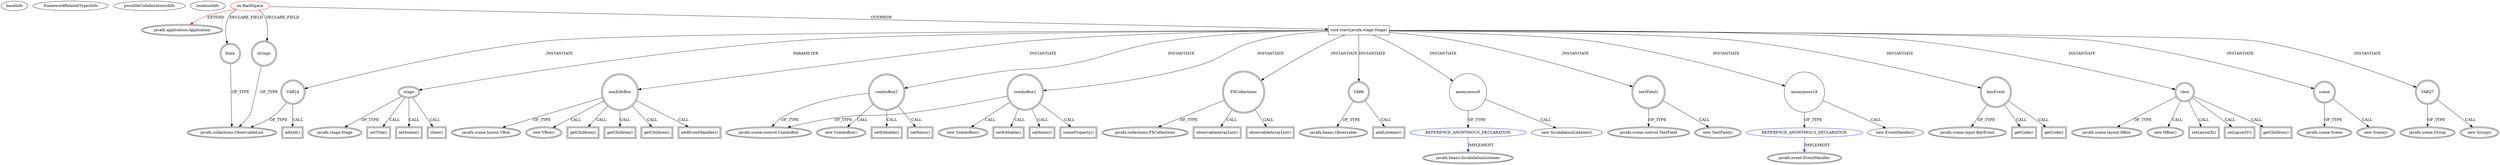digraph {
baseInfo[graphId=632,category="extension_graph",isAnonymous=false,possibleRelation=true]
frameworkRelatedTypesInfo[0="javafx.application.Application"]
possibleCollaborationsInfo[0="632~OVERRIDING_METHOD_DECLARATION-INSTANTIATION-~javafx.application.Application ~javafx.event.EventHandler ~false~true",1="632~OVERRIDING_METHOD_DECLARATION-INSTANTIATION-~javafx.application.Application ~javafx.beans.InvalidationListener ~false~true"]
locationInfo[projectName="Johnmalc-JavaFX",filePath="/Johnmalc-JavaFX/JavaFX-master/src/ex/BackSpace.java",contextSignature="BackSpace",graphId="632"]
0[label="ex.BackSpace",vertexType="ROOT_CLIENT_CLASS_DECLARATION",isFrameworkType=false,color=red]
1[label="javafx.application.Application",vertexType="FRAMEWORK_CLASS_TYPE",isFrameworkType=true,peripheries=2]
2[label="fonts",vertexType="FIELD_DECLARATION",isFrameworkType=true,peripheries=2,shape=circle]
3[label="javafx.collections.ObservableList",vertexType="FRAMEWORK_INTERFACE_TYPE",isFrameworkType=true,peripheries=2]
4[label="strings",vertexType="FIELD_DECLARATION",isFrameworkType=true,peripheries=2,shape=circle]
6[label="void start(javafx.stage.Stage)",vertexType="OVERRIDING_METHOD_DECLARATION",isFrameworkType=false,shape=box]
7[label="stage",vertexType="PARAMETER_DECLARATION",isFrameworkType=true,peripheries=2]
8[label="javafx.stage.Stage",vertexType="FRAMEWORK_CLASS_TYPE",isFrameworkType=true,peripheries=2]
10[label="setTitle()",vertexType="INSIDE_CALL",isFrameworkType=true,peripheries=2,shape=box]
12[label="nonEditBox",vertexType="VARIABLE_EXPRESION",isFrameworkType=true,peripheries=2,shape=circle]
13[label="javafx.scene.layout.VBox",vertexType="FRAMEWORK_CLASS_TYPE",isFrameworkType=true,peripheries=2]
11[label="new VBox()",vertexType="CONSTRUCTOR_CALL",isFrameworkType=true,peripheries=2]
15[label="comboBox1",vertexType="VARIABLE_EXPRESION",isFrameworkType=true,peripheries=2,shape=circle]
16[label="javafx.scene.control.ComboBox",vertexType="FRAMEWORK_CLASS_TYPE",isFrameworkType=true,peripheries=2]
14[label="new ComboBox()",vertexType="CONSTRUCTOR_CALL",isFrameworkType=true,peripheries=2]
18[label="setEditable()",vertexType="INSIDE_CALL",isFrameworkType=true,peripheries=2,shape=box]
20[label="setItems()",vertexType="INSIDE_CALL",isFrameworkType=true,peripheries=2,shape=box]
21[label="FXCollections",vertexType="VARIABLE_EXPRESION",isFrameworkType=true,peripheries=2,shape=circle]
23[label="javafx.collections.FXCollections",vertexType="FRAMEWORK_CLASS_TYPE",isFrameworkType=true,peripheries=2]
22[label="observableArrayList()",vertexType="INSIDE_CALL",isFrameworkType=true,peripheries=2,shape=box]
24[label="VAR6",vertexType="VARIABLE_EXPRESION",isFrameworkType=true,peripheries=2,shape=circle]
26[label="javafx.beans.Observable",vertexType="FRAMEWORK_INTERFACE_TYPE",isFrameworkType=true,peripheries=2]
25[label="addListener()",vertexType="INSIDE_CALL",isFrameworkType=true,peripheries=2,shape=box]
28[label="sceneProperty()",vertexType="INSIDE_CALL",isFrameworkType=true,peripheries=2,shape=box]
30[label="anonymous8",vertexType="VARIABLE_EXPRESION",isFrameworkType=false,shape=circle]
31[label="REFERENCE_ANONYMOUS_DECLARATION",vertexType="REFERENCE_ANONYMOUS_DECLARATION",isFrameworkType=false,color=blue]
32[label="javafx.beans.InvalidationListener",vertexType="FRAMEWORK_INTERFACE_TYPE",isFrameworkType=true,peripheries=2]
29[label="new InvalidationListener()",vertexType="CONSTRUCTOR_CALL",isFrameworkType=false]
34[label="getChildren()",vertexType="INSIDE_CALL",isFrameworkType=true,peripheries=2,shape=box]
36[label="comboBox2",vertexType="VARIABLE_EXPRESION",isFrameworkType=true,peripheries=2,shape=circle]
35[label="new ComboBox()",vertexType="CONSTRUCTOR_CALL",isFrameworkType=true,peripheries=2]
39[label="setEditable()",vertexType="INSIDE_CALL",isFrameworkType=true,peripheries=2,shape=box]
41[label="setItems()",vertexType="INSIDE_CALL",isFrameworkType=true,peripheries=2,shape=box]
43[label="observableArrayList()",vertexType="INSIDE_CALL",isFrameworkType=true,peripheries=2,shape=box]
45[label="getChildren()",vertexType="INSIDE_CALL",isFrameworkType=true,peripheries=2,shape=box]
47[label="textField1",vertexType="VARIABLE_EXPRESION",isFrameworkType=true,peripheries=2,shape=circle]
48[label="javafx.scene.control.TextField",vertexType="FRAMEWORK_CLASS_TYPE",isFrameworkType=true,peripheries=2]
46[label="new TextField()",vertexType="CONSTRUCTOR_CALL",isFrameworkType=true,peripheries=2]
50[label="getChildren()",vertexType="INSIDE_CALL",isFrameworkType=true,peripheries=2,shape=box]
52[label="addEventHandler()",vertexType="INSIDE_CALL",isFrameworkType=true,peripheries=2,shape=box]
54[label="anonymous18",vertexType="VARIABLE_EXPRESION",isFrameworkType=false,shape=circle]
55[label="REFERENCE_ANONYMOUS_DECLARATION",vertexType="REFERENCE_ANONYMOUS_DECLARATION",isFrameworkType=false,color=blue]
56[label="javafx.event.EventHandler",vertexType="FRAMEWORK_INTERFACE_TYPE",isFrameworkType=true,peripheries=2]
53[label="new EventHandler()",vertexType="CONSTRUCTOR_CALL",isFrameworkType=false]
57[label="keyEvent",vertexType="VARIABLE_EXPRESION",isFrameworkType=true,peripheries=2,shape=circle]
59[label="javafx.scene.input.KeyEvent",vertexType="FRAMEWORK_CLASS_TYPE",isFrameworkType=true,peripheries=2]
58[label="getCode()",vertexType="INSIDE_CALL",isFrameworkType=true,peripheries=2,shape=box]
61[label="getCode()",vertexType="INSIDE_CALL",isFrameworkType=true,peripheries=2,shape=box]
63[label="vbox",vertexType="VARIABLE_EXPRESION",isFrameworkType=true,peripheries=2,shape=circle]
64[label="javafx.scene.layout.HBox",vertexType="FRAMEWORK_CLASS_TYPE",isFrameworkType=true,peripheries=2]
62[label="new HBox()",vertexType="CONSTRUCTOR_CALL",isFrameworkType=true,peripheries=2]
66[label="setLayoutX()",vertexType="INSIDE_CALL",isFrameworkType=true,peripheries=2,shape=box]
68[label="setLayoutY()",vertexType="INSIDE_CALL",isFrameworkType=true,peripheries=2,shape=box]
69[label="VAR24",vertexType="VARIABLE_EXPRESION",isFrameworkType=true,peripheries=2,shape=circle]
70[label="addAll()",vertexType="INSIDE_CALL",isFrameworkType=true,peripheries=2,shape=box]
73[label="getChildren()",vertexType="INSIDE_CALL",isFrameworkType=true,peripheries=2,shape=box]
75[label="scene",vertexType="VARIABLE_EXPRESION",isFrameworkType=true,peripheries=2,shape=circle]
76[label="javafx.scene.Scene",vertexType="FRAMEWORK_CLASS_TYPE",isFrameworkType=true,peripheries=2]
74[label="new Scene()",vertexType="CONSTRUCTOR_CALL",isFrameworkType=true,peripheries=2]
78[label="VAR27",vertexType="VARIABLE_EXPRESION",isFrameworkType=true,peripheries=2,shape=circle]
79[label="javafx.scene.Group",vertexType="FRAMEWORK_CLASS_TYPE",isFrameworkType=true,peripheries=2]
77[label="new Group()",vertexType="CONSTRUCTOR_CALL",isFrameworkType=true,peripheries=2]
81[label="setScene()",vertexType="INSIDE_CALL",isFrameworkType=true,peripheries=2,shape=box]
83[label="show()",vertexType="INSIDE_CALL",isFrameworkType=true,peripheries=2,shape=box]
0->1[label="EXTEND",color=red]
0->2[label="DECLARE_FIELD"]
2->3[label="OF_TYPE"]
0->4[label="DECLARE_FIELD"]
4->3[label="OF_TYPE"]
0->6[label="OVERRIDE"]
7->8[label="OF_TYPE"]
6->7[label="PARAMETER"]
7->10[label="CALL"]
6->12[label="INSTANTIATE"]
12->13[label="OF_TYPE"]
12->11[label="CALL"]
6->15[label="INSTANTIATE"]
15->16[label="OF_TYPE"]
15->14[label="CALL"]
15->18[label="CALL"]
15->20[label="CALL"]
6->21[label="INSTANTIATE"]
21->23[label="OF_TYPE"]
21->22[label="CALL"]
6->24[label="INSTANTIATE"]
24->26[label="OF_TYPE"]
24->25[label="CALL"]
15->28[label="CALL"]
6->30[label="INSTANTIATE"]
31->32[label="IMPLEMENT",color=blue]
30->31[label="OF_TYPE"]
30->29[label="CALL"]
12->34[label="CALL"]
6->36[label="INSTANTIATE"]
36->16[label="OF_TYPE"]
36->35[label="CALL"]
36->39[label="CALL"]
36->41[label="CALL"]
21->43[label="CALL"]
12->45[label="CALL"]
6->47[label="INSTANTIATE"]
47->48[label="OF_TYPE"]
47->46[label="CALL"]
12->50[label="CALL"]
12->52[label="CALL"]
6->54[label="INSTANTIATE"]
55->56[label="IMPLEMENT",color=blue]
54->55[label="OF_TYPE"]
54->53[label="CALL"]
6->57[label="INSTANTIATE"]
57->59[label="OF_TYPE"]
57->58[label="CALL"]
57->61[label="CALL"]
6->63[label="INSTANTIATE"]
63->64[label="OF_TYPE"]
63->62[label="CALL"]
63->66[label="CALL"]
63->68[label="CALL"]
6->69[label="INSTANTIATE"]
69->3[label="OF_TYPE"]
69->70[label="CALL"]
63->73[label="CALL"]
6->75[label="INSTANTIATE"]
75->76[label="OF_TYPE"]
75->74[label="CALL"]
6->78[label="INSTANTIATE"]
78->79[label="OF_TYPE"]
78->77[label="CALL"]
7->81[label="CALL"]
7->83[label="CALL"]
}
